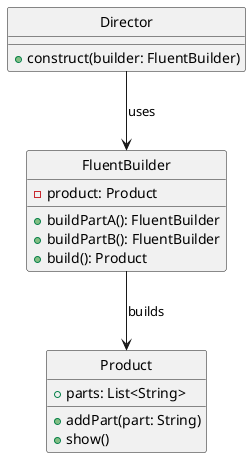 @startuml

skinparam style strictuml

class Product {
    +parts: List<String>
    +addPart(part: String)
    +show()
}

class FluentBuilder {
    -product: Product
    +buildPartA(): FluentBuilder
    +buildPartB(): FluentBuilder
    +build(): Product
}

FluentBuilder --> Product : builds

class Director {
    +construct(builder: FluentBuilder)
}

Director --> FluentBuilder : uses
@enduml
